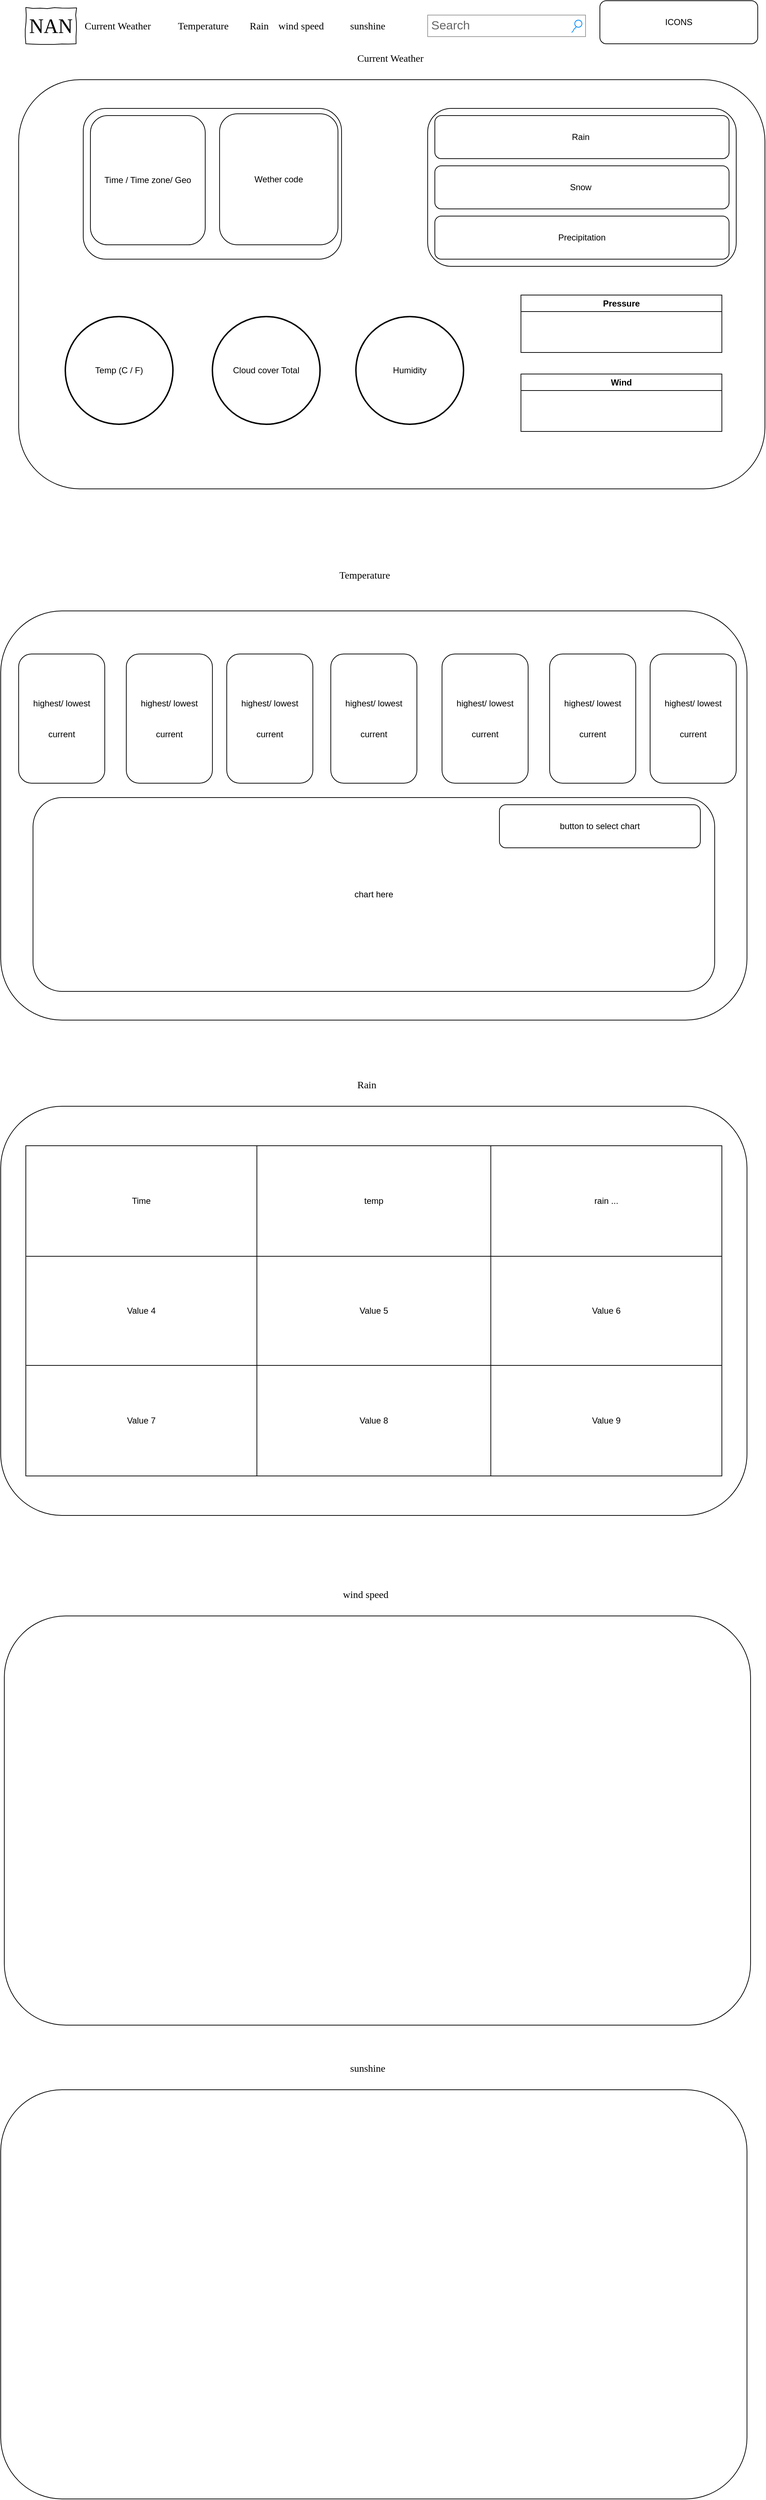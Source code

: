 <mxfile version="22.1.2" type="device">
  <diagram name="Page-1" id="03018318-947c-dd8e-b7a3-06fadd420f32">
    <mxGraphModel dx="1434" dy="836" grid="1" gridSize="10" guides="1" tooltips="1" connect="1" arrows="1" fold="1" page="1" pageScale="1" pageWidth="1100" pageHeight="850" background="#ffffff" math="0" shadow="0">
      <root>
        <mxCell id="0" />
        <mxCell id="1" parent="0" />
        <mxCell id="677b7b8949515195-2" value="NAN" style="whiteSpace=wrap;html=1;rounded=0;shadow=0;labelBackgroundColor=none;strokeWidth=1;fontFamily=Verdana;fontSize=28;align=center;comic=1;" parent="1" vertex="1">
          <mxGeometry x="40" y="60" width="70" height="50" as="geometry" />
        </mxCell>
        <mxCell id="677b7b8949515195-3" value="Search" style="strokeWidth=1;shadow=0;dashed=0;align=center;html=1;shape=mxgraph.mockup.forms.searchBox;strokeColor=#999999;mainText=;strokeColor2=#008cff;fontColor=#666666;fontSize=17;align=left;spacingLeft=3;rounded=0;labelBackgroundColor=none;comic=1;" parent="1" vertex="1">
          <mxGeometry x="600" y="70" width="220" height="30" as="geometry" />
        </mxCell>
        <mxCell id="677b7b8949515195-4" value="Temperature" style="text;html=1;points=[];align=left;verticalAlign=top;spacingTop=-4;fontSize=14;fontFamily=Verdana" parent="1" vertex="1">
          <mxGeometry x="250" y="75" width="100" height="20" as="geometry" />
        </mxCell>
        <mxCell id="677b7b8949515195-5" value="Rain" style="text;html=1;points=[];align=left;verticalAlign=top;spacingTop=-4;fontSize=14;fontFamily=Verdana" parent="1" vertex="1">
          <mxGeometry x="350" y="75" width="60" height="20" as="geometry" />
        </mxCell>
        <mxCell id="677b7b8949515195-6" value="wind speed" style="text;html=1;points=[];align=left;verticalAlign=top;spacingTop=-4;fontSize=14;fontFamily=Verdana" parent="1" vertex="1">
          <mxGeometry x="390" y="75" width="60" height="20" as="geometry" />
        </mxCell>
        <mxCell id="677b7b8949515195-7" value="sunshine" style="text;html=1;points=[];align=left;verticalAlign=top;spacingTop=-4;fontSize=14;fontFamily=Verdana" parent="1" vertex="1">
          <mxGeometry x="490" y="75" width="70" height="20" as="geometry" />
        </mxCell>
        <mxCell id="euIVHICmVCKLoLYvFPDM-2" value="" style="rounded=1;whiteSpace=wrap;html=1;" parent="1" vertex="1">
          <mxGeometry x="5" y="900" width="1040" height="570" as="geometry" />
        </mxCell>
        <mxCell id="euIVHICmVCKLoLYvFPDM-3" value="ICONS" style="rounded=1;whiteSpace=wrap;html=1;" parent="1" vertex="1">
          <mxGeometry x="840" y="50" width="220" height="60" as="geometry" />
        </mxCell>
        <mxCell id="euIVHICmVCKLoLYvFPDM-13" value="" style="rounded=1;whiteSpace=wrap;html=1;" parent="1" vertex="1">
          <mxGeometry x="5" y="1590" width="1040" height="570" as="geometry" />
        </mxCell>
        <mxCell id="euIVHICmVCKLoLYvFPDM-14" value="Temperature" style="text;html=1;points=[];align=left;verticalAlign=top;spacingTop=-4;fontSize=14;fontFamily=Verdana" parent="1" vertex="1">
          <mxGeometry x="475" y="840" width="100" height="20" as="geometry" />
        </mxCell>
        <mxCell id="euIVHICmVCKLoLYvFPDM-15" value="Rain" style="text;html=1;points=[];align=left;verticalAlign=top;spacingTop=-4;fontSize=14;fontFamily=Verdana" parent="1" vertex="1">
          <mxGeometry x="500" y="1550" width="60" height="20" as="geometry" />
        </mxCell>
        <mxCell id="euIVHICmVCKLoLYvFPDM-16" value="wind speed" style="text;html=1;points=[];align=left;verticalAlign=top;spacingTop=-4;fontSize=14;fontFamily=Verdana" parent="1" vertex="1">
          <mxGeometry x="480" y="2260" width="60" height="20" as="geometry" />
        </mxCell>
        <mxCell id="euIVHICmVCKLoLYvFPDM-17" value="" style="rounded=1;whiteSpace=wrap;html=1;" parent="1" vertex="1">
          <mxGeometry x="10" y="2300" width="1040" height="570" as="geometry" />
        </mxCell>
        <mxCell id="euIVHICmVCKLoLYvFPDM-18" value="sunshine" style="text;html=1;points=[];align=left;verticalAlign=top;spacingTop=-4;fontSize=14;fontFamily=Verdana" parent="1" vertex="1">
          <mxGeometry x="490" y="2920" width="70" height="20" as="geometry" />
        </mxCell>
        <mxCell id="euIVHICmVCKLoLYvFPDM-19" value="" style="rounded=1;whiteSpace=wrap;html=1;" parent="1" vertex="1">
          <mxGeometry x="5" y="2960" width="1040" height="570" as="geometry" />
        </mxCell>
        <mxCell id="euIVHICmVCKLoLYvFPDM-20" value="highest/ lowest&lt;br&gt;&lt;br&gt;&lt;br&gt;current" style="rounded=1;whiteSpace=wrap;html=1;" parent="1" vertex="1">
          <mxGeometry x="30" y="960" width="120" height="180" as="geometry" />
        </mxCell>
        <mxCell id="euIVHICmVCKLoLYvFPDM-21" value="chart here" style="rounded=1;whiteSpace=wrap;html=1;" parent="1" vertex="1">
          <mxGeometry x="50" y="1160" width="950" height="270" as="geometry" />
        </mxCell>
        <mxCell id="euIVHICmVCKLoLYvFPDM-23" value="" style="rounded=1;whiteSpace=wrap;html=1;" parent="1" vertex="1">
          <mxGeometry x="30" y="160" width="1040" height="570" as="geometry" />
        </mxCell>
        <mxCell id="euIVHICmVCKLoLYvFPDM-24" value="Current Weather" style="text;html=1;points=[];align=left;verticalAlign=top;spacingTop=-4;fontSize=14;fontFamily=Verdana" parent="1" vertex="1">
          <mxGeometry x="120" y="75" width="100" height="20" as="geometry" />
        </mxCell>
        <mxCell id="euIVHICmVCKLoLYvFPDM-25" value="Current Weather" style="text;html=1;points=[];align=left;verticalAlign=top;spacingTop=-4;fontSize=14;fontFamily=Verdana" parent="1" vertex="1">
          <mxGeometry x="500" y="120" width="100" height="20" as="geometry" />
        </mxCell>
        <mxCell id="euIVHICmVCKLoLYvFPDM-26" value="Temp (C / F)" style="strokeWidth=2;html=1;shape=mxgraph.flowchart.start_2;whiteSpace=wrap;" parent="1" vertex="1">
          <mxGeometry x="95" y="490" width="150" height="150" as="geometry" />
        </mxCell>
        <mxCell id="euIVHICmVCKLoLYvFPDM-27" value="Cloud cover Total" style="strokeWidth=2;html=1;shape=mxgraph.flowchart.start_2;whiteSpace=wrap;" parent="1" vertex="1">
          <mxGeometry x="300" y="490" width="150" height="150" as="geometry" />
        </mxCell>
        <mxCell id="euIVHICmVCKLoLYvFPDM-28" value="" style="rounded=1;whiteSpace=wrap;html=1;" parent="1" vertex="1">
          <mxGeometry x="600" y="200" width="430" height="220" as="geometry" />
        </mxCell>
        <mxCell id="euIVHICmVCKLoLYvFPDM-29" value="" style="rounded=1;whiteSpace=wrap;html=1;" parent="1" vertex="1">
          <mxGeometry x="120" y="200" width="360" height="210" as="geometry" />
        </mxCell>
        <mxCell id="euIVHICmVCKLoLYvFPDM-30" value="Humidity" style="strokeWidth=2;html=1;shape=mxgraph.flowchart.start_2;whiteSpace=wrap;" parent="1" vertex="1">
          <mxGeometry x="500" y="490" width="150" height="150" as="geometry" />
        </mxCell>
        <mxCell id="euIVHICmVCKLoLYvFPDM-31" value="Rain&amp;nbsp;" style="rounded=1;whiteSpace=wrap;html=1;" parent="1" vertex="1">
          <mxGeometry x="610" y="210" width="410" height="60" as="geometry" />
        </mxCell>
        <mxCell id="euIVHICmVCKLoLYvFPDM-32" value="Snow&amp;nbsp;" style="rounded=1;whiteSpace=wrap;html=1;" parent="1" vertex="1">
          <mxGeometry x="610" y="280" width="410" height="60" as="geometry" />
        </mxCell>
        <mxCell id="euIVHICmVCKLoLYvFPDM-34" value="Precipitation" style="rounded=1;whiteSpace=wrap;html=1;" parent="1" vertex="1">
          <mxGeometry x="610" y="350" width="410" height="60" as="geometry" />
        </mxCell>
        <mxCell id="euIVHICmVCKLoLYvFPDM-35" value="Wether code" style="rounded=1;whiteSpace=wrap;html=1;" parent="1" vertex="1">
          <mxGeometry x="310" y="207.5" width="165" height="182.5" as="geometry" />
        </mxCell>
        <mxCell id="euIVHICmVCKLoLYvFPDM-36" value="Time / Time zone/ Geo" style="rounded=1;whiteSpace=wrap;html=1;" parent="1" vertex="1">
          <mxGeometry x="130" y="210" width="160" height="180" as="geometry" />
        </mxCell>
        <mxCell id="euIVHICmVCKLoLYvFPDM-37" value="Pressure" style="swimlane;whiteSpace=wrap;html=1;" parent="1" vertex="1">
          <mxGeometry x="730" y="460" width="280" height="80" as="geometry" />
        </mxCell>
        <mxCell id="euIVHICmVCKLoLYvFPDM-38" value="Wind" style="swimlane;whiteSpace=wrap;html=1;" parent="1" vertex="1">
          <mxGeometry x="730" y="570" width="280" height="80" as="geometry" />
        </mxCell>
        <mxCell id="pGOhjgpDsKWQDFFeJ3ga-1" value="highest/ lowest&lt;br&gt;&lt;br&gt;&lt;br&gt;current" style="rounded=1;whiteSpace=wrap;html=1;" parent="1" vertex="1">
          <mxGeometry x="180" y="960" width="120" height="180" as="geometry" />
        </mxCell>
        <mxCell id="pGOhjgpDsKWQDFFeJ3ga-2" value="highest/ lowest&lt;br&gt;&lt;br&gt;&lt;br&gt;current" style="rounded=1;whiteSpace=wrap;html=1;" parent="1" vertex="1">
          <mxGeometry x="320" y="960" width="120" height="180" as="geometry" />
        </mxCell>
        <mxCell id="pGOhjgpDsKWQDFFeJ3ga-3" value="highest/ lowest&lt;br&gt;&lt;br&gt;&lt;br&gt;current" style="rounded=1;whiteSpace=wrap;html=1;" parent="1" vertex="1">
          <mxGeometry x="465" y="960" width="120" height="180" as="geometry" />
        </mxCell>
        <mxCell id="pGOhjgpDsKWQDFFeJ3ga-4" value="highest/ lowest&lt;br&gt;&lt;br&gt;&lt;br&gt;current" style="rounded=1;whiteSpace=wrap;html=1;" parent="1" vertex="1">
          <mxGeometry x="620" y="960" width="120" height="180" as="geometry" />
        </mxCell>
        <mxCell id="pGOhjgpDsKWQDFFeJ3ga-5" value="highest/ lowest&lt;br&gt;&lt;br&gt;&lt;br&gt;current" style="rounded=1;whiteSpace=wrap;html=1;" parent="1" vertex="1">
          <mxGeometry x="770" y="960" width="120" height="180" as="geometry" />
        </mxCell>
        <mxCell id="pGOhjgpDsKWQDFFeJ3ga-6" value="highest/ lowest&lt;br&gt;&lt;br&gt;&lt;br&gt;current" style="rounded=1;whiteSpace=wrap;html=1;" parent="1" vertex="1">
          <mxGeometry x="910" y="960" width="120" height="180" as="geometry" />
        </mxCell>
        <mxCell id="kZKLTCDVcD88yZ519ztn-1" value="button to select chart" style="rounded=1;whiteSpace=wrap;html=1;" parent="1" vertex="1">
          <mxGeometry x="700" y="1170" width="280" height="60" as="geometry" />
        </mxCell>
        <mxCell id="aWNyHaMjdb0v5Rz_I1JJ-1" value="" style="childLayout=tableLayout;recursiveResize=0;shadow=0;fillColor=none;" vertex="1" parent="1">
          <mxGeometry x="40" y="1645" width="970" height="460" as="geometry" />
        </mxCell>
        <mxCell id="aWNyHaMjdb0v5Rz_I1JJ-2" value="" style="shape=tableRow;horizontal=0;startSize=0;swimlaneHead=0;swimlaneBody=0;top=0;left=0;bottom=0;right=0;dropTarget=0;collapsible=0;recursiveResize=0;expand=0;fontStyle=0;fillColor=none;strokeColor=inherit;" vertex="1" parent="aWNyHaMjdb0v5Rz_I1JJ-1">
          <mxGeometry width="970" height="154" as="geometry" />
        </mxCell>
        <mxCell id="aWNyHaMjdb0v5Rz_I1JJ-3" value="Time" style="connectable=0;recursiveResize=0;strokeColor=inherit;fillColor=none;align=center;whiteSpace=wrap;html=1;" vertex="1" parent="aWNyHaMjdb0v5Rz_I1JJ-2">
          <mxGeometry width="322" height="154" as="geometry">
            <mxRectangle width="322" height="154" as="alternateBounds" />
          </mxGeometry>
        </mxCell>
        <mxCell id="aWNyHaMjdb0v5Rz_I1JJ-4" value="temp" style="connectable=0;recursiveResize=0;strokeColor=inherit;fillColor=none;align=center;whiteSpace=wrap;html=1;" vertex="1" parent="aWNyHaMjdb0v5Rz_I1JJ-2">
          <mxGeometry x="322" width="326" height="154" as="geometry">
            <mxRectangle width="326" height="154" as="alternateBounds" />
          </mxGeometry>
        </mxCell>
        <mxCell id="aWNyHaMjdb0v5Rz_I1JJ-5" value="rain ..." style="connectable=0;recursiveResize=0;strokeColor=inherit;fillColor=none;align=center;whiteSpace=wrap;html=1;" vertex="1" parent="aWNyHaMjdb0v5Rz_I1JJ-2">
          <mxGeometry x="648" width="322" height="154" as="geometry">
            <mxRectangle width="322" height="154" as="alternateBounds" />
          </mxGeometry>
        </mxCell>
        <mxCell id="aWNyHaMjdb0v5Rz_I1JJ-6" style="shape=tableRow;horizontal=0;startSize=0;swimlaneHead=0;swimlaneBody=0;top=0;left=0;bottom=0;right=0;dropTarget=0;collapsible=0;recursiveResize=0;expand=0;fontStyle=0;fillColor=none;strokeColor=inherit;" vertex="1" parent="aWNyHaMjdb0v5Rz_I1JJ-1">
          <mxGeometry y="154" width="970" height="152" as="geometry" />
        </mxCell>
        <mxCell id="aWNyHaMjdb0v5Rz_I1JJ-7" value="Value 4" style="connectable=0;recursiveResize=0;strokeColor=inherit;fillColor=none;align=center;whiteSpace=wrap;html=1;" vertex="1" parent="aWNyHaMjdb0v5Rz_I1JJ-6">
          <mxGeometry width="322" height="152" as="geometry">
            <mxRectangle width="322" height="152" as="alternateBounds" />
          </mxGeometry>
        </mxCell>
        <mxCell id="aWNyHaMjdb0v5Rz_I1JJ-8" value="Value 5" style="connectable=0;recursiveResize=0;strokeColor=inherit;fillColor=none;align=center;whiteSpace=wrap;html=1;" vertex="1" parent="aWNyHaMjdb0v5Rz_I1JJ-6">
          <mxGeometry x="322" width="326" height="152" as="geometry">
            <mxRectangle width="326" height="152" as="alternateBounds" />
          </mxGeometry>
        </mxCell>
        <mxCell id="aWNyHaMjdb0v5Rz_I1JJ-9" value="Value 6" style="connectable=0;recursiveResize=0;strokeColor=inherit;fillColor=none;align=center;whiteSpace=wrap;html=1;" vertex="1" parent="aWNyHaMjdb0v5Rz_I1JJ-6">
          <mxGeometry x="648" width="322" height="152" as="geometry">
            <mxRectangle width="322" height="152" as="alternateBounds" />
          </mxGeometry>
        </mxCell>
        <mxCell id="aWNyHaMjdb0v5Rz_I1JJ-10" style="shape=tableRow;horizontal=0;startSize=0;swimlaneHead=0;swimlaneBody=0;top=0;left=0;bottom=0;right=0;dropTarget=0;collapsible=0;recursiveResize=0;expand=0;fontStyle=0;fillColor=none;strokeColor=inherit;" vertex="1" parent="aWNyHaMjdb0v5Rz_I1JJ-1">
          <mxGeometry y="306" width="970" height="154" as="geometry" />
        </mxCell>
        <mxCell id="aWNyHaMjdb0v5Rz_I1JJ-11" value="Value 7" style="connectable=0;recursiveResize=0;strokeColor=inherit;fillColor=none;align=center;whiteSpace=wrap;html=1;" vertex="1" parent="aWNyHaMjdb0v5Rz_I1JJ-10">
          <mxGeometry width="322" height="154" as="geometry">
            <mxRectangle width="322" height="154" as="alternateBounds" />
          </mxGeometry>
        </mxCell>
        <mxCell id="aWNyHaMjdb0v5Rz_I1JJ-12" value="Value 8" style="connectable=0;recursiveResize=0;strokeColor=inherit;fillColor=none;align=center;whiteSpace=wrap;html=1;" vertex="1" parent="aWNyHaMjdb0v5Rz_I1JJ-10">
          <mxGeometry x="322" width="326" height="154" as="geometry">
            <mxRectangle width="326" height="154" as="alternateBounds" />
          </mxGeometry>
        </mxCell>
        <mxCell id="aWNyHaMjdb0v5Rz_I1JJ-13" value="Value 9" style="connectable=0;recursiveResize=0;strokeColor=inherit;fillColor=none;align=center;whiteSpace=wrap;html=1;" vertex="1" parent="aWNyHaMjdb0v5Rz_I1JJ-10">
          <mxGeometry x="648" width="322" height="154" as="geometry">
            <mxRectangle width="322" height="154" as="alternateBounds" />
          </mxGeometry>
        </mxCell>
      </root>
    </mxGraphModel>
  </diagram>
</mxfile>
